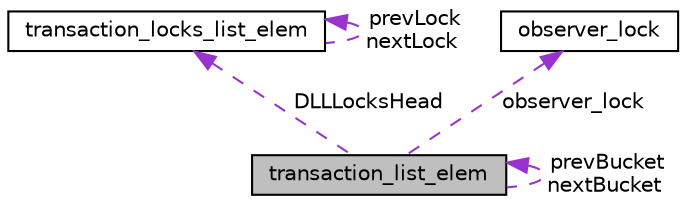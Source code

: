 digraph "transaction_list_elem"
{
  bgcolor="transparent";
  edge [fontname="Helvetica",fontsize="10",labelfontname="Helvetica",labelfontsize="10"];
  node [fontname="Helvetica",fontsize="10",shape=record];
  Node1 [label="transaction_list_elem",height=0.2,width=0.4,color="black", fillcolor="grey75", style="filled" fontcolor="black"];
  Node1 -> Node1 [dir="back",color="darkorchid3",fontsize="10",style="dashed",label=" prevBucket\nnextBucket" ,fontname="Helvetica"];
  Node2 -> Node1 [dir="back",color="darkorchid3",fontsize="10",style="dashed",label=" DLLLocksHead" ,fontname="Helvetica"];
  Node2 [label="transaction_locks_list_elem",height=0.2,width=0.4,color="black",URL="$structtransaction__locks__list__elem.html",tooltip="Structure that represents LockTable entry about transaction resource lock. "];
  Node2 -> Node2 [dir="back",color="darkorchid3",fontsize="10",style="dashed",label=" prevLock\nnextLock" ,fontname="Helvetica"];
  Node3 -> Node1 [dir="back",color="darkorchid3",fontsize="10",style="dashed",label=" observer_lock" ,fontname="Helvetica"];
  Node3 [label="observer_lock",height=0.2,width=0.4,color="black",URL="$structobserver__lock.html",tooltip="Structure which defines transaction lock observer type. "];
}
